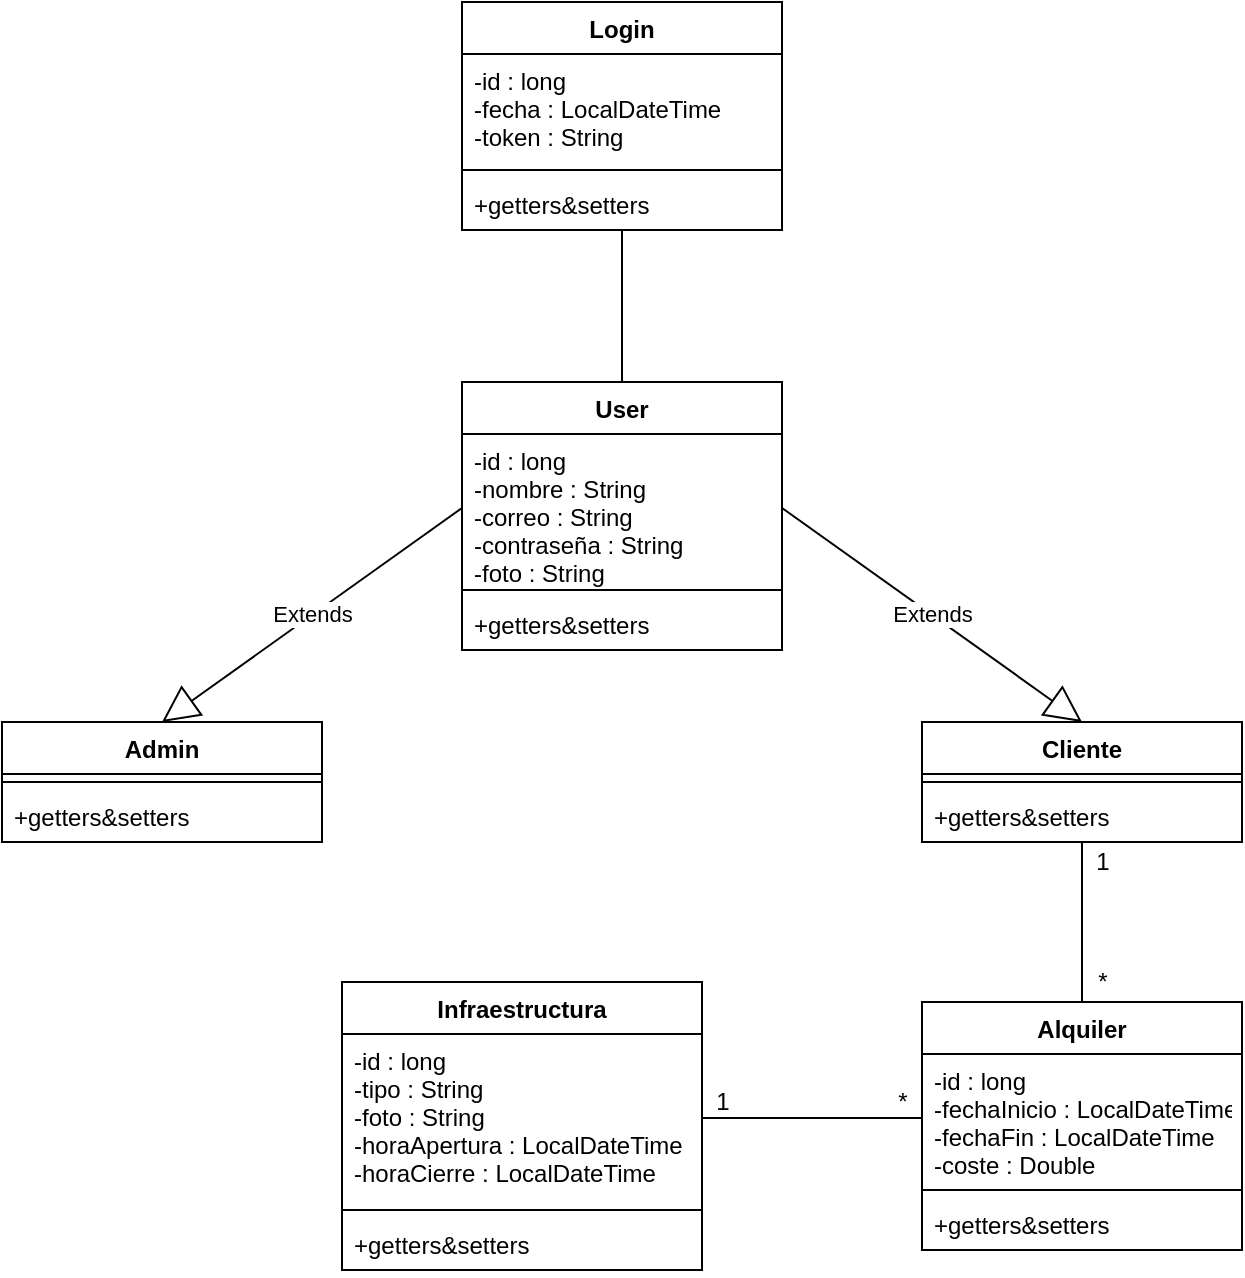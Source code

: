 <mxfile version="16.4.7" type="device"><diagram id="AAYpdS54LzfrMDJUuCrO" name="Page-1"><mxGraphModel dx="1826" dy="1975" grid="1" gridSize="10" guides="1" tooltips="1" connect="1" arrows="1" fold="1" page="1" pageScale="1" pageWidth="827" pageHeight="1169" math="0" shadow="0"><root><mxCell id="0"/><mxCell id="1" parent="0"/><mxCell id="HhJSG8R3k3dLsdH0OaCU-1" value="User" style="swimlane;fontStyle=1;align=center;verticalAlign=top;childLayout=stackLayout;horizontal=1;startSize=26;horizontalStack=0;resizeParent=1;resizeParentMax=0;resizeLast=0;collapsible=1;marginBottom=0;" vertex="1" parent="1"><mxGeometry x="320" y="20" width="160" height="134" as="geometry"/></mxCell><mxCell id="HhJSG8R3k3dLsdH0OaCU-2" value="-id : long&#xA;-nombre : String&#xA;-correo : String&#xA;-contraseña : String&#xA;-foto : String&#xA;" style="text;strokeColor=none;fillColor=none;align=left;verticalAlign=top;spacingLeft=4;spacingRight=4;overflow=hidden;rotatable=0;points=[[0,0.5],[1,0.5]];portConstraint=eastwest;" vertex="1" parent="HhJSG8R3k3dLsdH0OaCU-1"><mxGeometry y="26" width="160" height="74" as="geometry"/></mxCell><mxCell id="HhJSG8R3k3dLsdH0OaCU-3" value="" style="line;strokeWidth=1;fillColor=none;align=left;verticalAlign=middle;spacingTop=-1;spacingLeft=3;spacingRight=3;rotatable=0;labelPosition=right;points=[];portConstraint=eastwest;" vertex="1" parent="HhJSG8R3k3dLsdH0OaCU-1"><mxGeometry y="100" width="160" height="8" as="geometry"/></mxCell><mxCell id="HhJSG8R3k3dLsdH0OaCU-4" value="+getters&amp;setters" style="text;strokeColor=none;fillColor=none;align=left;verticalAlign=top;spacingLeft=4;spacingRight=4;overflow=hidden;rotatable=0;points=[[0,0.5],[1,0.5]];portConstraint=eastwest;" vertex="1" parent="HhJSG8R3k3dLsdH0OaCU-1"><mxGeometry y="108" width="160" height="26" as="geometry"/></mxCell><mxCell id="HhJSG8R3k3dLsdH0OaCU-5" value="Admin" style="swimlane;fontStyle=1;align=center;verticalAlign=top;childLayout=stackLayout;horizontal=1;startSize=26;horizontalStack=0;resizeParent=1;resizeParentMax=0;resizeLast=0;collapsible=1;marginBottom=0;" vertex="1" parent="1"><mxGeometry x="90" y="190" width="160" height="60" as="geometry"/></mxCell><mxCell id="HhJSG8R3k3dLsdH0OaCU-7" value="" style="line;strokeWidth=1;fillColor=none;align=left;verticalAlign=middle;spacingTop=-1;spacingLeft=3;spacingRight=3;rotatable=0;labelPosition=right;points=[];portConstraint=eastwest;" vertex="1" parent="HhJSG8R3k3dLsdH0OaCU-5"><mxGeometry y="26" width="160" height="8" as="geometry"/></mxCell><mxCell id="HhJSG8R3k3dLsdH0OaCU-8" value="+getters&amp;setters" style="text;strokeColor=none;fillColor=none;align=left;verticalAlign=top;spacingLeft=4;spacingRight=4;overflow=hidden;rotatable=0;points=[[0,0.5],[1,0.5]];portConstraint=eastwest;" vertex="1" parent="HhJSG8R3k3dLsdH0OaCU-5"><mxGeometry y="34" width="160" height="26" as="geometry"/></mxCell><mxCell id="HhJSG8R3k3dLsdH0OaCU-9" value="Login" style="swimlane;fontStyle=1;align=center;verticalAlign=top;childLayout=stackLayout;horizontal=1;startSize=26;horizontalStack=0;resizeParent=1;resizeParentMax=0;resizeLast=0;collapsible=1;marginBottom=0;" vertex="1" parent="1"><mxGeometry x="320" y="-170" width="160" height="114" as="geometry"/></mxCell><mxCell id="HhJSG8R3k3dLsdH0OaCU-10" value="-id : long&#xA;-fecha : LocalDateTime&#xA;-token : String&#xA;" style="text;strokeColor=none;fillColor=none;align=left;verticalAlign=top;spacingLeft=4;spacingRight=4;overflow=hidden;rotatable=0;points=[[0,0.5],[1,0.5]];portConstraint=eastwest;" vertex="1" parent="HhJSG8R3k3dLsdH0OaCU-9"><mxGeometry y="26" width="160" height="54" as="geometry"/></mxCell><mxCell id="HhJSG8R3k3dLsdH0OaCU-11" value="" style="line;strokeWidth=1;fillColor=none;align=left;verticalAlign=middle;spacingTop=-1;spacingLeft=3;spacingRight=3;rotatable=0;labelPosition=right;points=[];portConstraint=eastwest;" vertex="1" parent="HhJSG8R3k3dLsdH0OaCU-9"><mxGeometry y="80" width="160" height="8" as="geometry"/></mxCell><mxCell id="HhJSG8R3k3dLsdH0OaCU-12" value="+getters&amp;setters" style="text;strokeColor=none;fillColor=none;align=left;verticalAlign=top;spacingLeft=4;spacingRight=4;overflow=hidden;rotatable=0;points=[[0,0.5],[1,0.5]];portConstraint=eastwest;" vertex="1" parent="HhJSG8R3k3dLsdH0OaCU-9"><mxGeometry y="88" width="160" height="26" as="geometry"/></mxCell><mxCell id="HhJSG8R3k3dLsdH0OaCU-13" value="Cliente" style="swimlane;fontStyle=1;align=center;verticalAlign=top;childLayout=stackLayout;horizontal=1;startSize=26;horizontalStack=0;resizeParent=1;resizeParentMax=0;resizeLast=0;collapsible=1;marginBottom=0;" vertex="1" parent="1"><mxGeometry x="550" y="190" width="160" height="60" as="geometry"/></mxCell><mxCell id="HhJSG8R3k3dLsdH0OaCU-15" value="" style="line;strokeWidth=1;fillColor=none;align=left;verticalAlign=middle;spacingTop=-1;spacingLeft=3;spacingRight=3;rotatable=0;labelPosition=right;points=[];portConstraint=eastwest;" vertex="1" parent="HhJSG8R3k3dLsdH0OaCU-13"><mxGeometry y="26" width="160" height="8" as="geometry"/></mxCell><mxCell id="HhJSG8R3k3dLsdH0OaCU-25" value="+getters&amp;setters" style="text;strokeColor=none;fillColor=none;align=left;verticalAlign=top;spacingLeft=4;spacingRight=4;overflow=hidden;rotatable=0;points=[[0,0.5],[1,0.5]];portConstraint=eastwest;" vertex="1" parent="HhJSG8R3k3dLsdH0OaCU-13"><mxGeometry y="34" width="160" height="26" as="geometry"/></mxCell><mxCell id="HhJSG8R3k3dLsdH0OaCU-17" value="Infraestructura" style="swimlane;fontStyle=1;align=center;verticalAlign=top;childLayout=stackLayout;horizontal=1;startSize=26;horizontalStack=0;resizeParent=1;resizeParentMax=0;resizeLast=0;collapsible=1;marginBottom=0;" vertex="1" parent="1"><mxGeometry x="260" y="320" width="180" height="144" as="geometry"/></mxCell><mxCell id="HhJSG8R3k3dLsdH0OaCU-18" value="-id : long&#xA;-tipo : String&#xA;-foto : String&#xA;-horaApertura : LocalDateTime&#xA;-horaCierre : LocalDateTime&#xA;&#xA;" style="text;strokeColor=none;fillColor=none;align=left;verticalAlign=top;spacingLeft=4;spacingRight=4;overflow=hidden;rotatable=0;points=[[0,0.5],[1,0.5]];portConstraint=eastwest;" vertex="1" parent="HhJSG8R3k3dLsdH0OaCU-17"><mxGeometry y="26" width="180" height="84" as="geometry"/></mxCell><mxCell id="HhJSG8R3k3dLsdH0OaCU-19" value="" style="line;strokeWidth=1;fillColor=none;align=left;verticalAlign=middle;spacingTop=-1;spacingLeft=3;spacingRight=3;rotatable=0;labelPosition=right;points=[];portConstraint=eastwest;" vertex="1" parent="HhJSG8R3k3dLsdH0OaCU-17"><mxGeometry y="110" width="180" height="8" as="geometry"/></mxCell><mxCell id="HhJSG8R3k3dLsdH0OaCU-20" value="+getters&amp;setters" style="text;strokeColor=none;fillColor=none;align=left;verticalAlign=top;spacingLeft=4;spacingRight=4;overflow=hidden;rotatable=0;points=[[0,0.5],[1,0.5]];portConstraint=eastwest;" vertex="1" parent="HhJSG8R3k3dLsdH0OaCU-17"><mxGeometry y="118" width="180" height="26" as="geometry"/></mxCell><mxCell id="HhJSG8R3k3dLsdH0OaCU-21" value="Alquiler" style="swimlane;fontStyle=1;align=center;verticalAlign=top;childLayout=stackLayout;horizontal=1;startSize=26;horizontalStack=0;resizeParent=1;resizeParentMax=0;resizeLast=0;collapsible=1;marginBottom=0;" vertex="1" parent="1"><mxGeometry x="550" y="330" width="160" height="124" as="geometry"/></mxCell><mxCell id="HhJSG8R3k3dLsdH0OaCU-22" value="-id : long&#xA;-fechaInicio : LocalDateTime&#xA;-fechaFin : LocalDateTime&#xA;-coste : Double&#xA;&#xA;" style="text;strokeColor=none;fillColor=none;align=left;verticalAlign=top;spacingLeft=4;spacingRight=4;overflow=hidden;rotatable=0;points=[[0,0.5],[1,0.5]];portConstraint=eastwest;" vertex="1" parent="HhJSG8R3k3dLsdH0OaCU-21"><mxGeometry y="26" width="160" height="64" as="geometry"/></mxCell><mxCell id="HhJSG8R3k3dLsdH0OaCU-23" value="" style="line;strokeWidth=1;fillColor=none;align=left;verticalAlign=middle;spacingTop=-1;spacingLeft=3;spacingRight=3;rotatable=0;labelPosition=right;points=[];portConstraint=eastwest;" vertex="1" parent="HhJSG8R3k3dLsdH0OaCU-21"><mxGeometry y="90" width="160" height="8" as="geometry"/></mxCell><mxCell id="HhJSG8R3k3dLsdH0OaCU-24" value="+getters&amp;setters" style="text;strokeColor=none;fillColor=none;align=left;verticalAlign=top;spacingLeft=4;spacingRight=4;overflow=hidden;rotatable=0;points=[[0,0.5],[1,0.5]];portConstraint=eastwest;" vertex="1" parent="HhJSG8R3k3dLsdH0OaCU-21"><mxGeometry y="98" width="160" height="26" as="geometry"/></mxCell><mxCell id="HhJSG8R3k3dLsdH0OaCU-27" value="Extends" style="endArrow=block;endSize=16;endFill=0;html=1;rounded=0;exitX=1;exitY=0.5;exitDx=0;exitDy=0;entryX=0.5;entryY=0;entryDx=0;entryDy=0;" edge="1" parent="1" source="HhJSG8R3k3dLsdH0OaCU-2" target="HhJSG8R3k3dLsdH0OaCU-13"><mxGeometry width="160" relative="1" as="geometry"><mxPoint x="540" y="86.58" as="sourcePoint"/><mxPoint x="700" y="86.58" as="targetPoint"/></mxGeometry></mxCell><mxCell id="HhJSG8R3k3dLsdH0OaCU-28" value="Extends" style="endArrow=block;endSize=16;endFill=0;html=1;rounded=0;exitX=0;exitY=0.5;exitDx=0;exitDy=0;entryX=0.5;entryY=0;entryDx=0;entryDy=0;" edge="1" parent="1" source="HhJSG8R3k3dLsdH0OaCU-2" target="HhJSG8R3k3dLsdH0OaCU-5"><mxGeometry width="160" relative="1" as="geometry"><mxPoint x="110" y="120" as="sourcePoint"/><mxPoint x="270" y="120" as="targetPoint"/></mxGeometry></mxCell><mxCell id="HhJSG8R3k3dLsdH0OaCU-29" value="" style="endArrow=none;html=1;rounded=0;exitX=0.5;exitY=0;exitDx=0;exitDy=0;" edge="1" parent="1" source="HhJSG8R3k3dLsdH0OaCU-1" target="HhJSG8R3k3dLsdH0OaCU-12"><mxGeometry width="50" height="50" relative="1" as="geometry"><mxPoint x="350" as="sourcePoint"/><mxPoint x="400" y="-50" as="targetPoint"/></mxGeometry></mxCell><mxCell id="HhJSG8R3k3dLsdH0OaCU-31" value="" style="endArrow=none;html=1;rounded=0;exitX=0.5;exitY=0;exitDx=0;exitDy=0;" edge="1" parent="1" source="HhJSG8R3k3dLsdH0OaCU-21" target="HhJSG8R3k3dLsdH0OaCU-25"><mxGeometry width="50" height="50" relative="1" as="geometry"><mxPoint x="570" y="320" as="sourcePoint"/><mxPoint x="620" y="270" as="targetPoint"/></mxGeometry></mxCell><mxCell id="HhJSG8R3k3dLsdH0OaCU-32" value="" style="endArrow=none;html=1;rounded=0;exitX=1;exitY=0.5;exitDx=0;exitDy=0;entryX=0;entryY=0.5;entryDx=0;entryDy=0;" edge="1" parent="1" source="HhJSG8R3k3dLsdH0OaCU-18" target="HhJSG8R3k3dLsdH0OaCU-22"><mxGeometry width="50" height="50" relative="1" as="geometry"><mxPoint x="460" y="412" as="sourcePoint"/><mxPoint x="510" y="362" as="targetPoint"/></mxGeometry></mxCell><mxCell id="HhJSG8R3k3dLsdH0OaCU-33" value="1" style="text;html=1;align=center;verticalAlign=middle;resizable=0;points=[];autosize=1;strokeColor=none;fillColor=none;" vertex="1" parent="1"><mxGeometry x="440" y="370" width="20" height="20" as="geometry"/></mxCell><mxCell id="HhJSG8R3k3dLsdH0OaCU-34" value="*" style="text;html=1;align=center;verticalAlign=middle;resizable=0;points=[];autosize=1;strokeColor=none;fillColor=none;" vertex="1" parent="1"><mxGeometry x="530" y="370" width="20" height="20" as="geometry"/></mxCell><mxCell id="HhJSG8R3k3dLsdH0OaCU-35" value="*" style="text;html=1;align=center;verticalAlign=middle;resizable=0;points=[];autosize=1;strokeColor=none;fillColor=none;" vertex="1" parent="1"><mxGeometry x="630" y="310" width="20" height="20" as="geometry"/></mxCell><mxCell id="HhJSG8R3k3dLsdH0OaCU-36" value="1" style="text;html=1;align=center;verticalAlign=middle;resizable=0;points=[];autosize=1;strokeColor=none;fillColor=none;" vertex="1" parent="1"><mxGeometry x="630" y="250" width="20" height="20" as="geometry"/></mxCell></root></mxGraphModel></diagram></mxfile>